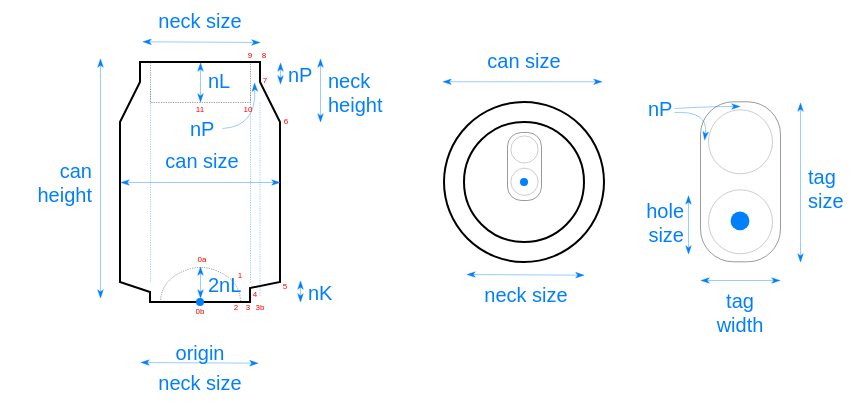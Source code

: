 <mxfile version="23.1.5" type="device">
  <diagram name="Page-1" id="3TUpHSHA1gtK3B0JEU8y">
    <mxGraphModel dx="250" dy="152" grid="1" gridSize="10" guides="1" tooltips="1" connect="1" arrows="1" fold="1" page="1" pageScale="1" pageWidth="583" pageHeight="413" math="0" shadow="0">
      <root>
        <mxCell id="0" />
        <mxCell id="1" parent="0" />
        <mxCell id="nw0UZW-xQefEUAk0dn4Y-22" value="" style="endArrow=classicThin;html=1;rounded=0;strokeWidth=0.2;strokeColor=#007FFF;endFill=1;endSize=4;startArrow=classicThin;startFill=1;startSize=4;" parent="1" edge="1">
          <mxGeometry width="50" height="50" relative="1" as="geometry">
            <mxPoint x="90" y="198" as="sourcePoint" />
            <mxPoint x="90" y="78" as="targetPoint" />
          </mxGeometry>
        </mxCell>
        <mxCell id="nw0UZW-xQefEUAk0dn4Y-40" value="" style="ellipse;whiteSpace=wrap;html=1;aspect=fixed;fillColor=none;connectable=0;allowArrows=0;" parent="1" vertex="1">
          <mxGeometry x="262" y="100" width="80" height="80" as="geometry" />
        </mxCell>
        <mxCell id="nw0UZW-xQefEUAk0dn4Y-41" value="" style="ellipse;whiteSpace=wrap;html=1;aspect=fixed;fillColor=none;connectable=0;allowArrows=0;" parent="1" vertex="1">
          <mxGeometry x="272" y="110" width="60" height="60" as="geometry" />
        </mxCell>
        <mxCell id="QgdDYN5rGUicbWpnFUVR-1" value="" style="endArrow=none;html=1;rounded=0;" parent="1" edge="1">
          <mxGeometry width="50" height="50" relative="1" as="geometry">
            <mxPoint x="141" y="80" as="sourcePoint" />
            <mxPoint x="141" y="80" as="targetPoint" />
            <Array as="points">
              <mxPoint x="170" y="80" />
              <mxPoint x="170" y="90" />
              <mxPoint x="180" y="110" />
              <mxPoint x="180" y="190" />
              <mxPoint x="165" y="193" />
              <mxPoint x="165" y="200" />
              <mxPoint x="115" y="200" />
              <mxPoint x="115" y="195" />
              <mxPoint x="100" y="190" />
              <mxPoint x="100" y="110" />
              <mxPoint x="110" y="90" />
              <mxPoint x="110" y="80" />
            </Array>
          </mxGeometry>
        </mxCell>
        <mxCell id="QgdDYN5rGUicbWpnFUVR-4" value="&lt;div style=&quot;&quot;&gt;&lt;span style=&quot;background-color: initial;&quot;&gt;can&lt;/span&gt;&lt;/div&gt;&lt;div style=&quot;&quot;&gt;&lt;span style=&quot;background-color: initial;&quot;&gt;height&lt;/span&gt;&lt;/div&gt;" style="text;html=1;align=right;verticalAlign=middle;whiteSpace=wrap;rounded=0;fontSize=10;fontColor=#007FFF;allowArrows=0;connectable=0;spacingLeft=2;spacingTop=2;spacingBottom=2;spacingRight=2;" parent="1" vertex="1">
          <mxGeometry x="40" y="120" width="50" height="40" as="geometry" />
        </mxCell>
        <mxCell id="QgdDYN5rGUicbWpnFUVR-5" value="" style="endArrow=classicThin;html=1;rounded=0;strokeWidth=0.2;strokeColor=#007FFF;endFill=1;endSize=4;startArrow=classicThin;startFill=1;startSize=4;" parent="1" edge="1">
          <mxGeometry width="50" height="50" relative="1" as="geometry">
            <mxPoint x="100" y="140" as="sourcePoint" />
            <mxPoint x="180" y="140" as="targetPoint" />
          </mxGeometry>
        </mxCell>
        <mxCell id="QgdDYN5rGUicbWpnFUVR-6" value="&lt;div style=&quot;&quot;&gt;&lt;span style=&quot;background-color: initial;&quot;&gt;can size&lt;/span&gt;&lt;/div&gt;" style="text;html=1;align=center;verticalAlign=bottom;whiteSpace=wrap;rounded=0;fontSize=10;fontColor=#007FFF;allowArrows=0;connectable=0;spacingLeft=2;spacingTop=2;spacingBottom=2;spacingRight=2;" parent="1" vertex="1">
          <mxGeometry x="111" y="120" width="60" height="20" as="geometry" />
        </mxCell>
        <mxCell id="nw0UZW-xQefEUAk0dn4Y-36" value="" style="ellipse;whiteSpace=wrap;html=1;aspect=fixed;connectable=0;fillColor=#007FFF;strokeColor=none;" parent="1" vertex="1">
          <mxGeometry x="138" y="198" width="4" height="4" as="geometry" />
        </mxCell>
        <mxCell id="QgdDYN5rGUicbWpnFUVR-13" value="&lt;div style=&quot;&quot;&gt;&lt;span style=&quot;background-color: initial;&quot;&gt;origin&lt;/span&gt;&lt;/div&gt;" style="text;html=1;align=center;verticalAlign=middle;whiteSpace=wrap;rounded=0;fontSize=10;fontColor=#007FFF;allowArrows=0;connectable=0;spacingLeft=2;spacingTop=2;spacingBottom=2;spacingRight=2;" parent="1" vertex="1">
          <mxGeometry x="110" y="216" width="60" height="18" as="geometry" />
        </mxCell>
        <mxCell id="QgdDYN5rGUicbWpnFUVR-16" value="" style="ellipse;whiteSpace=wrap;html=1;aspect=fixed;connectable=0;fillColor=#007FFF;strokeColor=none;" parent="1" vertex="1">
          <mxGeometry x="300" y="138" width="4" height="4" as="geometry" />
        </mxCell>
        <mxCell id="vKmyMk4U30r1ylPIldxQ-1" value="" style="endArrow=classicThin;html=1;rounded=0;strokeWidth=0.2;strokeColor=#007FFF;endFill=1;endSize=4;startArrow=classicThin;startFill=1;startSize=4;" parent="1" edge="1">
          <mxGeometry width="50" height="50" relative="1" as="geometry">
            <mxPoint x="200" y="110" as="sourcePoint" />
            <mxPoint x="200" y="78" as="targetPoint" />
          </mxGeometry>
        </mxCell>
        <mxCell id="vKmyMk4U30r1ylPIldxQ-2" value="&lt;div style=&quot;&quot;&gt;&lt;span style=&quot;background-color: initial;&quot;&gt;neck&lt;/span&gt;&lt;/div&gt;&lt;div style=&quot;&quot;&gt;&lt;span style=&quot;background-color: initial;&quot;&gt;height&lt;/span&gt;&lt;/div&gt;" style="text;html=1;align=left;verticalAlign=middle;whiteSpace=wrap;rounded=0;fontSize=10;fontColor=#007FFF;allowArrows=0;connectable=0;spacingLeft=2;spacingTop=2;spacingBottom=2;spacingRight=2;" parent="1" vertex="1">
          <mxGeometry x="200" y="80" width="50" height="29.64" as="geometry" />
        </mxCell>
        <mxCell id="vKmyMk4U30r1ylPIldxQ-3" value="" style="endArrow=classicThin;html=1;rounded=0;strokeWidth=0.2;strokeColor=#007FFF;endFill=1;endSize=4;startArrow=classicThin;startFill=1;startSize=4;" parent="1" edge="1">
          <mxGeometry width="50" height="50" relative="1" as="geometry">
            <mxPoint x="190" y="200" as="sourcePoint" />
            <mxPoint x="190" y="189" as="targetPoint" />
          </mxGeometry>
        </mxCell>
        <mxCell id="vKmyMk4U30r1ylPIldxQ-5" value="" style="endArrow=classicThin;html=1;rounded=0;strokeWidth=0.2;strokeColor=#007FFF;endFill=1;endSize=4;startArrow=classicThin;startFill=1;startSize=4;" parent="1" edge="1">
          <mxGeometry width="50" height="50" relative="1" as="geometry">
            <mxPoint x="111" y="69.64" as="sourcePoint" />
            <mxPoint x="170" y="70" as="targetPoint" />
          </mxGeometry>
        </mxCell>
        <mxCell id="vKmyMk4U30r1ylPIldxQ-6" value="&lt;div style=&quot;&quot;&gt;&lt;span style=&quot;background-color: initial;&quot;&gt;neck size&lt;/span&gt;&lt;/div&gt;" style="text;html=1;align=center;verticalAlign=bottom;whiteSpace=wrap;rounded=0;fontSize=10;fontColor=#007FFF;allowArrows=0;connectable=0;spacingLeft=2;spacingTop=2;spacingBottom=2;spacingRight=2;" parent="1" vertex="1">
          <mxGeometry x="110" y="49.64" width="60" height="20" as="geometry" />
        </mxCell>
        <mxCell id="vKmyMk4U30r1ylPIldxQ-7" value="" style="endArrow=classicThin;html=1;rounded=0;strokeWidth=0.2;strokeColor=#007FFF;endFill=1;endSize=4;startArrow=classicThin;startFill=1;startSize=4;" parent="1" edge="1">
          <mxGeometry width="50" height="50" relative="1" as="geometry">
            <mxPoint x="110" y="230" as="sourcePoint" />
            <mxPoint x="169" y="230.36" as="targetPoint" />
          </mxGeometry>
        </mxCell>
        <mxCell id="vKmyMk4U30r1ylPIldxQ-8" value="&lt;div style=&quot;&quot;&gt;&lt;span style=&quot;background-color: initial;&quot;&gt;neck size&lt;/span&gt;&lt;/div&gt;" style="text;html=1;align=center;verticalAlign=bottom;whiteSpace=wrap;rounded=0;fontSize=10;fontColor=#007FFF;allowArrows=0;connectable=0;spacingLeft=2;spacingTop=2;spacingBottom=2;spacingRight=2;" parent="1" vertex="1">
          <mxGeometry x="110" y="231" width="60" height="20" as="geometry" />
        </mxCell>
        <mxCell id="vKmyMk4U30r1ylPIldxQ-11" value="" style="endArrow=none;html=1;rounded=0;strokeWidth=0.2;dashed=1;" parent="1" edge="1">
          <mxGeometry width="50" height="50" relative="1" as="geometry">
            <mxPoint x="115" y="80" as="sourcePoint" />
            <mxPoint x="165" y="80" as="targetPoint" />
            <Array as="points">
              <mxPoint x="115" y="100" />
              <mxPoint x="165" y="100" />
            </Array>
          </mxGeometry>
        </mxCell>
        <mxCell id="vKmyMk4U30r1ylPIldxQ-12" value="" style="endArrow=none;html=1;rounded=0;strokeWidth=0.2;dashed=1;strokeColor=#007FFF;" parent="1" edge="1">
          <mxGeometry width="50" height="50" relative="1" as="geometry">
            <mxPoint x="115" y="93" as="sourcePoint" />
            <mxPoint x="115" y="190" as="targetPoint" />
          </mxGeometry>
        </mxCell>
        <mxCell id="vKmyMk4U30r1ylPIldxQ-13" value="" style="endArrow=none;html=1;rounded=0;strokeWidth=0.2;dashed=1;strokeColor=#007FFF;" parent="1" edge="1">
          <mxGeometry width="50" height="50" relative="1" as="geometry">
            <mxPoint x="165" y="93.5" as="sourcePoint" />
            <mxPoint x="165" y="190.5" as="targetPoint" />
          </mxGeometry>
        </mxCell>
        <mxCell id="vKmyMk4U30r1ylPIldxQ-14" value="" style="endArrow=none;html=1;rounded=0;strokeWidth=0.2;dashed=1;curved=1;" parent="1" edge="1">
          <mxGeometry width="50" height="50" relative="1" as="geometry">
            <mxPoint x="120" y="200" as="sourcePoint" />
            <mxPoint x="160" y="200" as="targetPoint" />
            <Array as="points">
              <mxPoint x="120" y="190" />
              <mxPoint x="140" y="180" />
              <mxPoint x="160" y="190" />
            </Array>
          </mxGeometry>
        </mxCell>
        <mxCell id="vKmyMk4U30r1ylPIldxQ-57" value="" style="endArrow=classicThin;html=1;rounded=0;strokeWidth=0.2;strokeColor=#007FFF;endFill=1;endSize=4;startArrow=classicThin;startFill=1;startSize=4;" parent="1" edge="1">
          <mxGeometry width="50" height="50" relative="1" as="geometry">
            <mxPoint x="180" y="91" as="sourcePoint" />
            <mxPoint x="180" y="80" as="targetPoint" />
          </mxGeometry>
        </mxCell>
        <mxCell id="vKmyMk4U30r1ylPIldxQ-59" value="&lt;div style=&quot;&quot;&gt;&lt;span style=&quot;background-color: initial;&quot;&gt;nK&lt;/span&gt;&lt;/div&gt;" style="text;html=1;align=left;verticalAlign=middle;whiteSpace=wrap;rounded=0;fontSize=10;fontColor=#007FFF;allowArrows=0;connectable=0;spacingLeft=2;spacingTop=2;spacingBottom=2;spacingRight=2;" parent="1" vertex="1">
          <mxGeometry x="190" y="189" width="20" height="11" as="geometry" />
        </mxCell>
        <mxCell id="vKmyMk4U30r1ylPIldxQ-60" value="&lt;div style=&quot;&quot;&gt;&lt;span style=&quot;background-color: initial;&quot;&gt;nP&lt;/span&gt;&lt;/div&gt;" style="text;html=1;align=left;verticalAlign=middle;whiteSpace=wrap;rounded=0;fontSize=10;fontColor=#007FFF;allowArrows=0;connectable=0;spacingLeft=2;spacingTop=2;spacingBottom=2;spacingRight=2;" parent="1" vertex="1">
          <mxGeometry x="180" y="80" width="20" height="11" as="geometry" />
        </mxCell>
        <mxCell id="vKmyMk4U30r1ylPIldxQ-61" value="" style="endArrow=classicThin;html=1;rounded=0;strokeWidth=0.2;strokeColor=#007FFF;endFill=1;endSize=4;startArrow=classicThin;startFill=1;startSize=4;" parent="1" edge="1">
          <mxGeometry width="50" height="50" relative="1" as="geometry">
            <mxPoint x="261" y="89.64" as="sourcePoint" />
            <mxPoint x="341" y="89.64" as="targetPoint" />
          </mxGeometry>
        </mxCell>
        <mxCell id="vKmyMk4U30r1ylPIldxQ-62" value="&lt;div style=&quot;&quot;&gt;&lt;span style=&quot;background-color: initial;&quot;&gt;can size&lt;/span&gt;&lt;/div&gt;" style="text;html=1;align=center;verticalAlign=bottom;whiteSpace=wrap;rounded=0;fontSize=10;fontColor=#007FFF;allowArrows=0;connectable=0;spacingLeft=2;spacingTop=2;spacingBottom=2;spacingRight=2;" parent="1" vertex="1">
          <mxGeometry x="272" y="69.64" width="60" height="20" as="geometry" />
        </mxCell>
        <mxCell id="vKmyMk4U30r1ylPIldxQ-65" value="" style="endArrow=classicThin;html=1;rounded=0;strokeWidth=0.2;strokeColor=#007FFF;endFill=1;endSize=4;startArrow=classicThin;startFill=1;startSize=4;" parent="1" edge="1">
          <mxGeometry width="50" height="50" relative="1" as="geometry">
            <mxPoint x="273" y="186" as="sourcePoint" />
            <mxPoint x="332" y="186.36" as="targetPoint" />
          </mxGeometry>
        </mxCell>
        <mxCell id="vKmyMk4U30r1ylPIldxQ-66" value="&lt;div style=&quot;&quot;&gt;&lt;span style=&quot;background-color: initial;&quot;&gt;neck size&lt;/span&gt;&lt;/div&gt;" style="text;html=1;align=center;verticalAlign=bottom;whiteSpace=wrap;rounded=0;fontSize=10;fontColor=#007FFF;allowArrows=0;connectable=0;spacingLeft=2;spacingTop=2;spacingBottom=2;spacingRight=2;" parent="1" vertex="1">
          <mxGeometry x="273" y="187" width="60" height="20" as="geometry" />
        </mxCell>
        <mxCell id="vKmyMk4U30r1ylPIldxQ-67" value="" style="endArrow=classicThin;html=1;rounded=0;strokeWidth=0.2;strokeColor=#007FFF;endFill=1;endSize=4;startArrow=none;startFill=0;startSize=4;curved=1;" parent="1" edge="1">
          <mxGeometry width="50" height="50" relative="1" as="geometry">
            <mxPoint x="151" y="113" as="sourcePoint" />
            <mxPoint x="167" y="90" as="targetPoint" />
            <Array as="points">
              <mxPoint x="168" y="112" />
            </Array>
          </mxGeometry>
        </mxCell>
        <mxCell id="vKmyMk4U30r1ylPIldxQ-68" value="&lt;div style=&quot;&quot;&gt;&lt;span style=&quot;background-color: initial;&quot;&gt;nP&lt;/span&gt;&lt;/div&gt;" style="text;html=1;align=left;verticalAlign=middle;whiteSpace=wrap;rounded=0;fontSize=10;fontColor=#007FFF;allowArrows=0;connectable=0;spacingLeft=2;spacingTop=2;spacingBottom=2;spacingRight=2;" parent="1" vertex="1">
          <mxGeometry x="131" y="105.5" width="20" height="14.5" as="geometry" />
        </mxCell>
        <mxCell id="vKmyMk4U30r1ylPIldxQ-69" value="" style="endArrow=classicThin;html=1;rounded=0;strokeWidth=0.2;strokeColor=#007FFF;endFill=1;endSize=4;startArrow=classicThin;startFill=1;startSize=4;" parent="1" edge="1">
          <mxGeometry width="50" height="50" relative="1" as="geometry">
            <mxPoint x="140" y="100" as="sourcePoint" />
            <mxPoint x="140" y="80" as="targetPoint" />
          </mxGeometry>
        </mxCell>
        <mxCell id="vKmyMk4U30r1ylPIldxQ-70" value="&lt;div style=&quot;&quot;&gt;&lt;span style=&quot;background-color: initial;&quot;&gt;nL&lt;/span&gt;&lt;/div&gt;" style="text;html=1;align=left;verticalAlign=middle;whiteSpace=wrap;rounded=0;fontSize=10;fontColor=#007FFF;allowArrows=0;connectable=0;spacingLeft=2;spacingTop=2;spacingBottom=2;spacingRight=2;" parent="1" vertex="1">
          <mxGeometry x="140" y="83" width="20" height="11" as="geometry" />
        </mxCell>
        <mxCell id="vKmyMk4U30r1ylPIldxQ-71" value="&lt;div style=&quot;&quot;&gt;&lt;span style=&quot;background-color: initial;&quot;&gt;2nL&lt;/span&gt;&lt;/div&gt;" style="text;html=1;align=left;verticalAlign=middle;whiteSpace=wrap;rounded=0;fontSize=10;fontColor=#007FFF;allowArrows=0;connectable=0;spacingLeft=2;spacingTop=2;spacingBottom=2;spacingRight=2;" parent="1" vertex="1">
          <mxGeometry x="140" y="185" width="20" height="11" as="geometry" />
        </mxCell>
        <mxCell id="vKmyMk4U30r1ylPIldxQ-72" value="" style="endArrow=classicThin;html=1;rounded=0;strokeWidth=0.2;strokeColor=#007FFF;endFill=1;endSize=4;startArrow=classicThin;startFill=1;startSize=4;" parent="1" edge="1">
          <mxGeometry width="50" height="50" relative="1" as="geometry">
            <mxPoint x="140" y="198" as="sourcePoint" />
            <mxPoint x="140" y="182" as="targetPoint" />
          </mxGeometry>
        </mxCell>
        <mxCell id="_yC1xBLdqxrplw88gGCU-1" value="" style="rounded=1;whiteSpace=wrap;html=1;fillColor=none;strokeWidth=0.2;arcSize=41;" parent="1" vertex="1">
          <mxGeometry x="293.5" y="115" width="17" height="34" as="geometry" />
        </mxCell>
        <mxCell id="_yC1xBLdqxrplw88gGCU-2" value="" style="ellipse;whiteSpace=wrap;html=1;fillColor=none;strokeColor=default;strokeWidth=0.1;" parent="1" vertex="1">
          <mxGeometry x="295.2" y="132.85" width="13.6" height="13.6" as="geometry" />
        </mxCell>
        <mxCell id="_yC1xBLdqxrplw88gGCU-3" value="" style="ellipse;whiteSpace=wrap;html=1;fillColor=none;strokeColor=default;strokeWidth=0.1;" parent="1" vertex="1">
          <mxGeometry x="295.2" y="116.7" width="13.6" height="13.6" as="geometry" />
        </mxCell>
        <mxCell id="_yC1xBLdqxrplw88gGCU-9" value="" style="group" parent="1" vertex="1" connectable="0">
          <mxGeometry x="390" y="99.65" width="40" height="80" as="geometry" />
        </mxCell>
        <mxCell id="_yC1xBLdqxrplw88gGCU-5" value="" style="ellipse;whiteSpace=wrap;html=1;aspect=fixed;connectable=0;fillColor=#007FFF;strokeColor=none;" parent="_yC1xBLdqxrplw88gGCU-9" vertex="1">
          <mxGeometry x="15.294" y="55.118" width="9.412" height="9.412" as="geometry" />
        </mxCell>
        <mxCell id="_yC1xBLdqxrplw88gGCU-6" value="" style="rounded=1;whiteSpace=wrap;html=1;fillColor=none;strokeWidth=0.2;arcSize=41;" parent="_yC1xBLdqxrplw88gGCU-9" vertex="1">
          <mxGeometry width="40" height="80" as="geometry" />
        </mxCell>
        <mxCell id="_yC1xBLdqxrplw88gGCU-7" value="" style="ellipse;whiteSpace=wrap;html=1;fillColor=none;strokeColor=default;strokeWidth=0.1;" parent="_yC1xBLdqxrplw88gGCU-9" vertex="1">
          <mxGeometry x="4.0" y="44.0" width="32.0" height="32" as="geometry" />
        </mxCell>
        <mxCell id="_yC1xBLdqxrplw88gGCU-8" value="" style="ellipse;whiteSpace=wrap;html=1;fillColor=none;strokeColor=default;strokeWidth=0.1;" parent="_yC1xBLdqxrplw88gGCU-9" vertex="1">
          <mxGeometry x="4.0" y="4.0" width="32.0" height="32" as="geometry" />
        </mxCell>
        <mxCell id="_yC1xBLdqxrplw88gGCU-10" value="" style="endArrow=classicThin;html=1;rounded=0;strokeWidth=0.2;strokeColor=#007FFF;endFill=1;endSize=4;startArrow=classicThin;startFill=1;startSize=4;" parent="1" edge="1">
          <mxGeometry width="50" height="50" relative="1" as="geometry">
            <mxPoint x="440" y="100" as="sourcePoint" />
            <mxPoint x="440" y="180" as="targetPoint" />
          </mxGeometry>
        </mxCell>
        <mxCell id="_yC1xBLdqxrplw88gGCU-11" value="&lt;div style=&quot;&quot;&gt;&lt;span style=&quot;background-color: initial;&quot;&gt;tag size&lt;/span&gt;&lt;/div&gt;" style="text;html=1;align=left;verticalAlign=bottom;whiteSpace=wrap;rounded=0;fontSize=10;fontColor=#007FFF;allowArrows=0;connectable=0;spacingLeft=2;spacingTop=2;spacingBottom=2;spacingRight=2;" parent="1" vertex="1">
          <mxGeometry x="440" y="120" width="30" height="40" as="geometry" />
        </mxCell>
        <mxCell id="_yC1xBLdqxrplw88gGCU-12" value="&lt;div style=&quot;&quot;&gt;&lt;span style=&quot;background-color: initial;&quot;&gt;tag width&lt;/span&gt;&lt;/div&gt;" style="text;html=1;align=center;verticalAlign=bottom;whiteSpace=wrap;rounded=0;fontSize=10;fontColor=#007FFF;allowArrows=0;connectable=0;spacingLeft=2;spacingTop=2;spacingBottom=2;spacingRight=2;" parent="1" vertex="1">
          <mxGeometry x="390" y="191" width="40" height="31" as="geometry" />
        </mxCell>
        <mxCell id="_yC1xBLdqxrplw88gGCU-13" value="" style="endArrow=classicThin;html=1;rounded=0;strokeWidth=0.2;strokeColor=#007FFF;endFill=1;endSize=4;startArrow=classicThin;startFill=1;startSize=4;" parent="1" edge="1">
          <mxGeometry width="50" height="50" relative="1" as="geometry">
            <mxPoint x="390" y="189" as="sourcePoint" />
            <mxPoint x="430" y="189" as="targetPoint" />
          </mxGeometry>
        </mxCell>
        <mxCell id="_yC1xBLdqxrplw88gGCU-14" value="&lt;div style=&quot;&quot;&gt;&lt;span style=&quot;background-color: initial;&quot;&gt;nP&lt;/span&gt;&lt;/div&gt;" style="text;html=1;align=left;verticalAlign=middle;whiteSpace=wrap;rounded=0;fontSize=10;fontColor=#007FFF;allowArrows=0;connectable=0;spacingLeft=2;spacingTop=2;spacingBottom=2;spacingRight=2;" parent="1" vertex="1">
          <mxGeometry x="360" y="95.5" width="20" height="14.5" as="geometry" />
        </mxCell>
        <mxCell id="_yC1xBLdqxrplw88gGCU-15" value="" style="endArrow=classicThin;html=1;rounded=0;strokeWidth=0.2;strokeColor=#007FFF;endFill=1;endSize=4;startArrow=none;startFill=0;startSize=4;curved=1;" parent="1" edge="1">
          <mxGeometry width="50" height="50" relative="1" as="geometry">
            <mxPoint x="377" y="105" as="sourcePoint" />
            <mxPoint x="392" y="119" as="targetPoint" />
            <Array as="points">
              <mxPoint x="394" y="104" />
            </Array>
          </mxGeometry>
        </mxCell>
        <mxCell id="_yC1xBLdqxrplw88gGCU-16" value="" style="endArrow=classicThin;html=1;rounded=0;strokeWidth=0.2;strokeColor=#007FFF;endFill=1;endSize=4;startArrow=none;startFill=0;startSize=4;curved=1;" parent="1" edge="1">
          <mxGeometry width="50" height="50" relative="1" as="geometry">
            <mxPoint x="377" y="103" as="sourcePoint" />
            <mxPoint x="410" y="102" as="targetPoint" />
            <Array as="points">
              <mxPoint x="394" y="102" />
            </Array>
          </mxGeometry>
        </mxCell>
        <mxCell id="_yC1xBLdqxrplw88gGCU-18" value="" style="endArrow=classicThin;html=1;rounded=0;strokeWidth=0.2;strokeColor=#007FFF;endFill=1;endSize=4;startArrow=classicThin;startFill=1;startSize=4;" parent="1" edge="1">
          <mxGeometry width="50" height="50" relative="1" as="geometry">
            <mxPoint x="384" y="146.45" as="sourcePoint" />
            <mxPoint x="384" y="176" as="targetPoint" />
          </mxGeometry>
        </mxCell>
        <mxCell id="_yC1xBLdqxrplw88gGCU-20" value="&lt;div style=&quot;&quot;&gt;&lt;span style=&quot;background-color: initial;&quot;&gt;hole size&lt;/span&gt;&lt;/div&gt;" style="text;html=1;align=right;verticalAlign=bottom;whiteSpace=wrap;rounded=0;fontSize=10;fontColor=#007FFF;allowArrows=0;connectable=0;spacingLeft=2;spacingTop=2;spacingBottom=2;spacingRight=2;" parent="1" vertex="1">
          <mxGeometry x="346" y="146" width="40" height="31" as="geometry" />
        </mxCell>
        <mxCell id="c8EIDQd7NFbyLyoovA-4-1" value="7" style="ellipse;aspect=fixed;rotation=0;connectable=0;allowArrows=0;fillColor=none;strokeColor=none;strokeWidth=0.1;fontSize=4;spacing=0;spacingBottom=0;fontColor=#FF0000;" vertex="1" parent="1">
          <mxGeometry x="170" y="87.0" width="5" height="5" as="geometry" />
        </mxCell>
        <mxCell id="c8EIDQd7NFbyLyoovA-4-2" value="0b" style="ellipse;aspect=fixed;rotation=0;connectable=0;allowArrows=0;fillColor=none;strokeColor=none;strokeWidth=0.1;fontSize=4;spacing=0;spacingBottom=0;fontColor=#FF0000;" vertex="1" parent="1">
          <mxGeometry x="137" y="202" width="6" height="6" as="geometry" />
        </mxCell>
        <mxCell id="c8EIDQd7NFbyLyoovA-4-3" value="0a" style="ellipse;aspect=fixed;rotation=0;connectable=0;allowArrows=0;fillColor=none;strokeColor=none;strokeWidth=0.1;fontSize=4;spacing=0;spacingBottom=0;fontColor=#FF0000;" vertex="1" parent="1">
          <mxGeometry x="138" y="176" width="6" height="6" as="geometry" />
        </mxCell>
        <mxCell id="c8EIDQd7NFbyLyoovA-4-4" value="1" style="ellipse;aspect=fixed;rotation=0;connectable=0;allowArrows=0;fillColor=none;strokeColor=none;strokeWidth=0.1;fontSize=4;spacing=0;spacingBottom=0;fontColor=#FF0000;" vertex="1" parent="1">
          <mxGeometry x="157" y="184" width="6" height="6" as="geometry" />
        </mxCell>
        <mxCell id="c8EIDQd7NFbyLyoovA-4-5" value="2" style="ellipse;aspect=fixed;rotation=0;connectable=0;allowArrows=0;fillColor=none;strokeColor=none;strokeWidth=0.1;fontSize=4;spacing=0;spacingBottom=0;fontColor=#FF0000;" vertex="1" parent="1">
          <mxGeometry x="155" y="200" width="6" height="6" as="geometry" />
        </mxCell>
        <mxCell id="c8EIDQd7NFbyLyoovA-4-6" value="3" style="ellipse;aspect=fixed;rotation=0;connectable=0;allowArrows=0;fillColor=none;strokeColor=none;strokeWidth=0.1;fontSize=4;spacing=0;spacingBottom=0;fontColor=#FF0000;" vertex="1" parent="1">
          <mxGeometry x="161" y="200" width="6" height="6" as="geometry" />
        </mxCell>
        <mxCell id="c8EIDQd7NFbyLyoovA-4-7" value="9" style="ellipse;aspect=fixed;rotation=0;connectable=0;allowArrows=0;fillColor=none;strokeColor=none;strokeWidth=0.1;fontSize=4;spacing=0;spacingBottom=0;fontColor=#FF0000;" vertex="1" parent="1">
          <mxGeometry x="162" y="74" width="6" height="6" as="geometry" />
        </mxCell>
        <mxCell id="c8EIDQd7NFbyLyoovA-4-8" value="8" style="ellipse;aspect=fixed;rotation=0;connectable=0;allowArrows=0;fillColor=none;strokeColor=none;strokeWidth=0.1;fontSize=4;spacing=0;spacingBottom=0;fontColor=#FF0000;" vertex="1" parent="1">
          <mxGeometry x="169" y="74" width="6" height="6" as="geometry" />
        </mxCell>
        <mxCell id="c8EIDQd7NFbyLyoovA-4-9" value="6" style="ellipse;aspect=fixed;rotation=0;connectable=0;allowArrows=0;fillColor=none;strokeColor=none;strokeWidth=0.1;fontSize=4;spacing=0;spacingBottom=0;fontColor=#FF0000;" vertex="1" parent="1">
          <mxGeometry x="180" y="107.0" width="6" height="6" as="geometry" />
        </mxCell>
        <mxCell id="c8EIDQd7NFbyLyoovA-4-10" value="5" style="ellipse;aspect=fixed;rotation=0;connectable=0;allowArrows=0;fillColor=none;strokeColor=none;strokeWidth=0.1;fontSize=4;spacing=0;spacingBottom=0;fontColor=#FF0000;" vertex="1" parent="1">
          <mxGeometry x="180" y="190" width="5" height="5" as="geometry" />
        </mxCell>
        <mxCell id="c8EIDQd7NFbyLyoovA-4-11" value="4" style="ellipse;aspect=fixed;rotation=0;connectable=0;allowArrows=0;fillColor=none;strokeColor=none;strokeWidth=0.1;fontSize=4;spacing=0;spacingBottom=0;fontColor=#FF0000;" vertex="1" parent="1">
          <mxGeometry x="165" y="194" width="5" height="5" as="geometry" />
        </mxCell>
        <mxCell id="c8EIDQd7NFbyLyoovA-4-12" value="10" style="ellipse;aspect=fixed;rotation=0;connectable=0;allowArrows=0;fillColor=none;strokeColor=none;strokeWidth=0.1;fontSize=4;spacing=0;spacingBottom=0;fontColor=#FF0000;" vertex="1" parent="1">
          <mxGeometry x="161" y="101" width="6" height="6" as="geometry" />
        </mxCell>
        <mxCell id="c8EIDQd7NFbyLyoovA-4-13" value="11" style="ellipse;aspect=fixed;rotation=0;connectable=0;allowArrows=0;fillColor=none;strokeColor=none;strokeWidth=0.1;fontSize=4;spacing=0;spacingBottom=0;fontColor=#FF0000;" vertex="1" parent="1">
          <mxGeometry x="137" y="101.0" width="6" height="6" as="geometry" />
        </mxCell>
        <mxCell id="c8EIDQd7NFbyLyoovA-4-15" value="" style="endArrow=none;html=1;rounded=0;strokeWidth=0.2;dashed=1;strokeColor=#007FFF;" edge="1" parent="1">
          <mxGeometry width="50" height="50" relative="1" as="geometry">
            <mxPoint x="169.76" y="100" as="sourcePoint" />
            <mxPoint x="169.76" y="197" as="targetPoint" />
          </mxGeometry>
        </mxCell>
        <mxCell id="c8EIDQd7NFbyLyoovA-4-16" value="3b" style="ellipse;aspect=fixed;rotation=0;connectable=0;allowArrows=0;fillColor=none;strokeColor=none;strokeWidth=0.1;fontSize=4;spacing=0;spacingBottom=0;fontColor=#FF0000;" vertex="1" parent="1">
          <mxGeometry x="167" y="200" width="6" height="6" as="geometry" />
        </mxCell>
      </root>
    </mxGraphModel>
  </diagram>
</mxfile>
